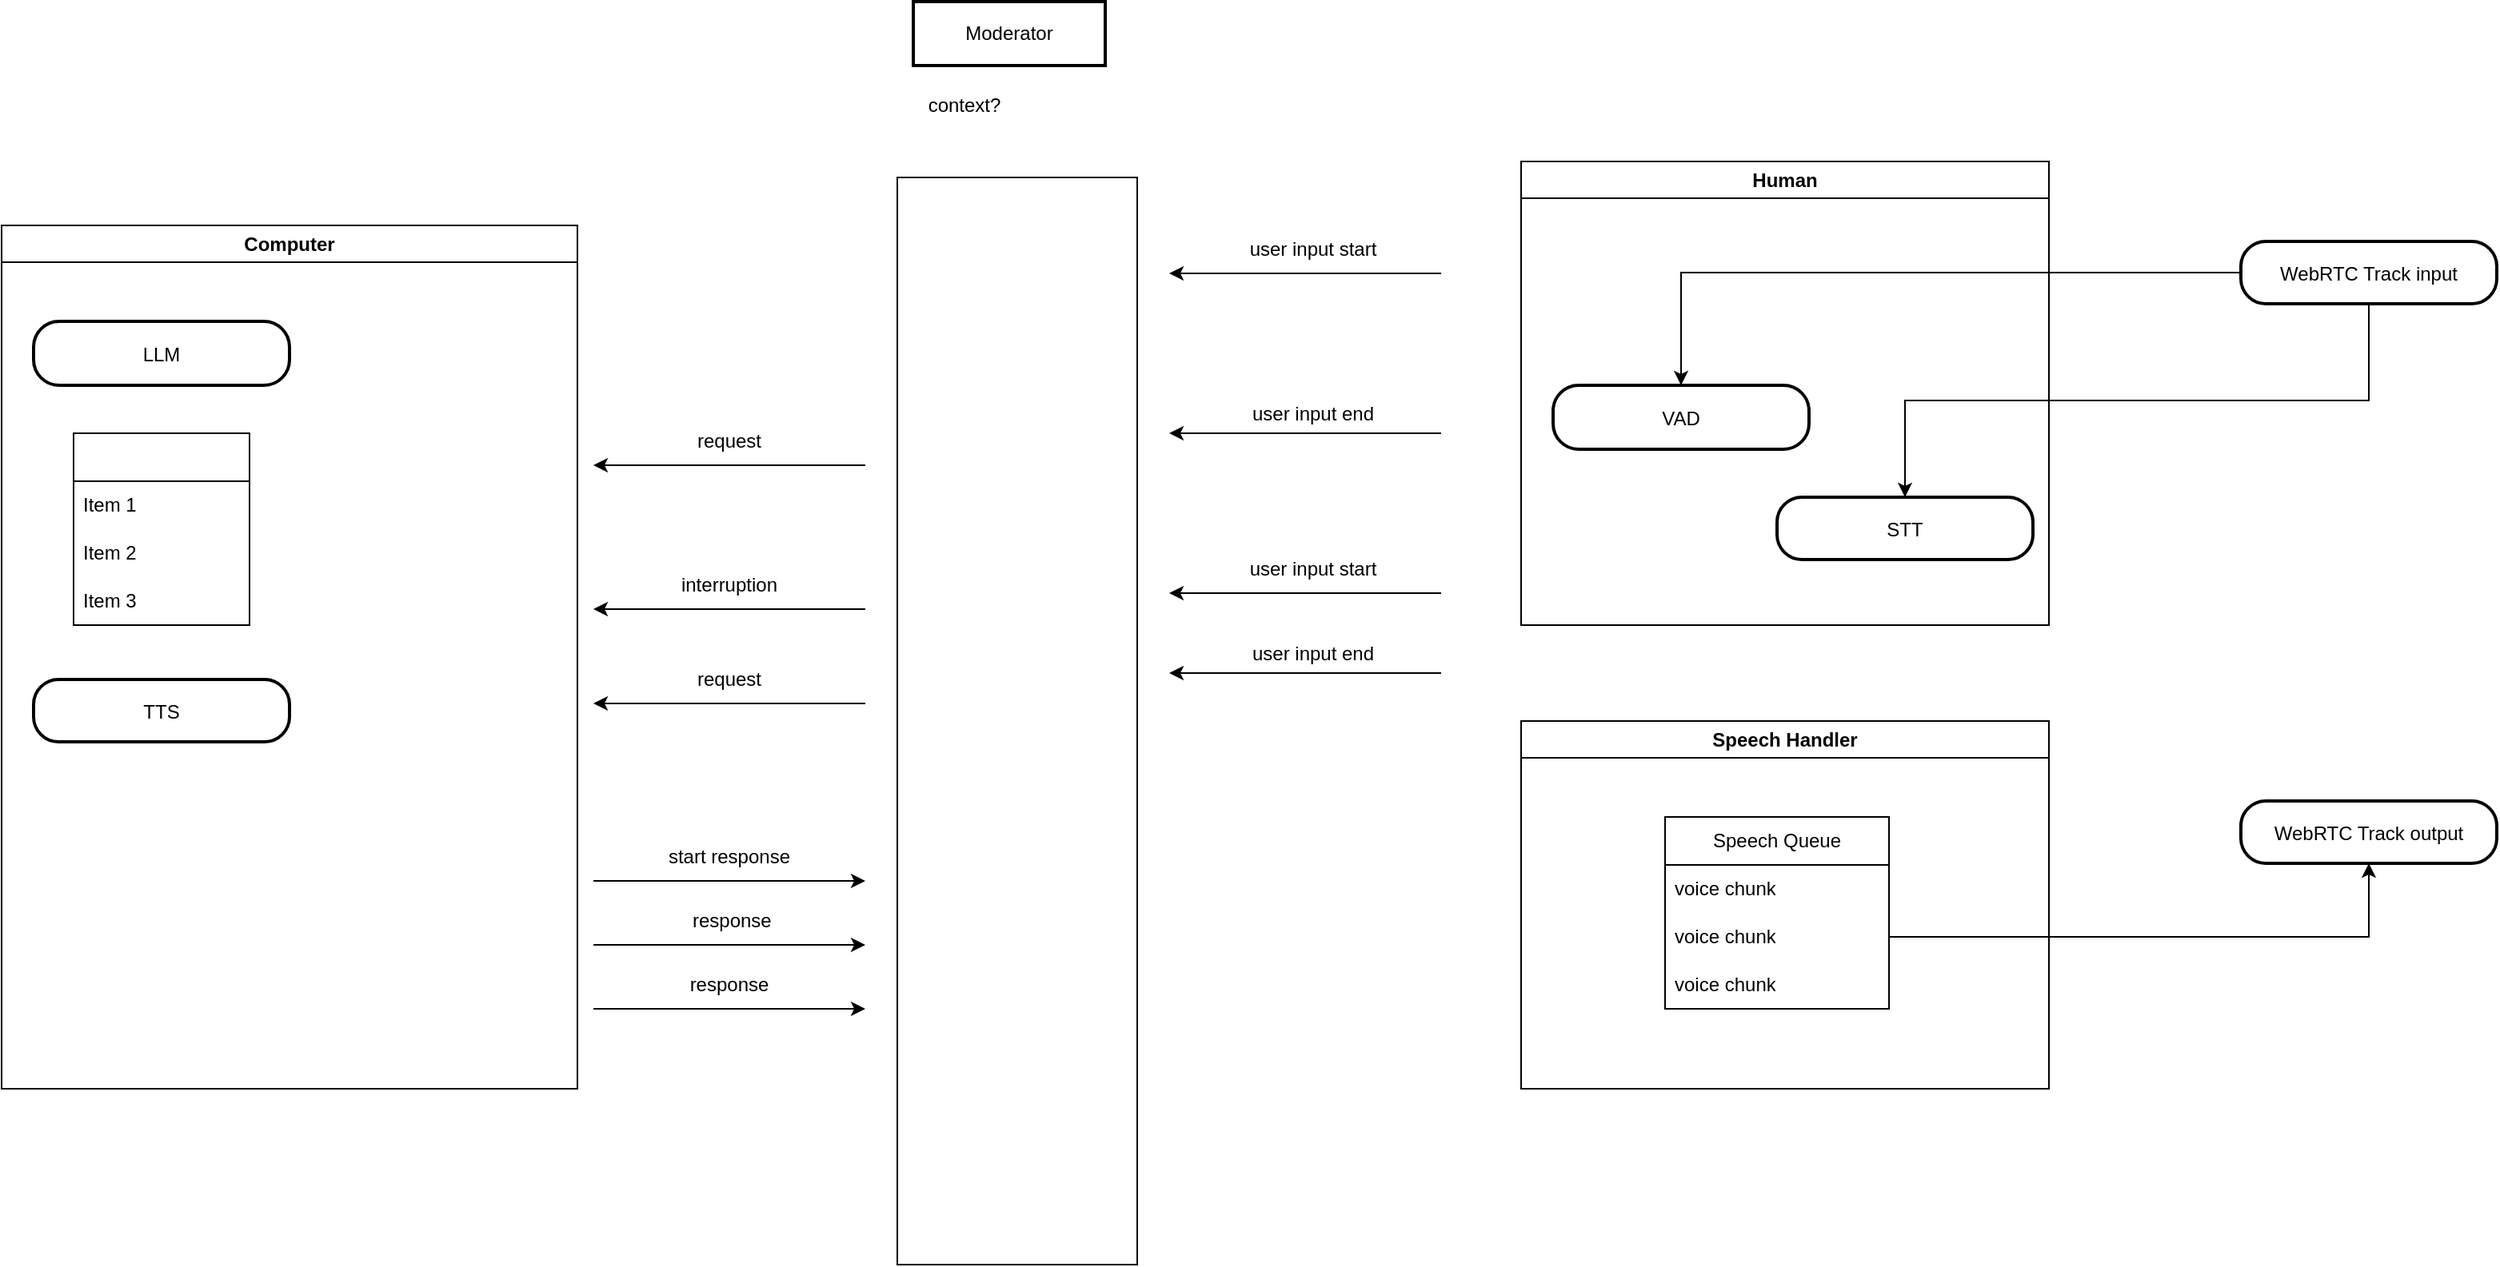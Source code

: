 <mxfile version="25.0.3">
  <diagram name="Page-1" id="4L8hDgSXuP_3zJ9AoqG_">
    <mxGraphModel dx="2074" dy="1155" grid="1" gridSize="10" guides="1" tooltips="1" connect="1" arrows="1" fold="1" page="1" pageScale="1" pageWidth="2339" pageHeight="3300" math="0" shadow="0">
      <root>
        <mxCell id="0" />
        <mxCell id="1" parent="0" />
        <mxCell id="2" value="Moderator" style="whiteSpace=wrap;strokeWidth=2;" parent="1" vertex="1">
          <mxGeometry x="1010" y="500" width="120" height="40" as="geometry" />
        </mxCell>
        <mxCell id="_-VSHgXx-uOGRstVvk3z-15" value="Human" style="swimlane;whiteSpace=wrap;html=1;" vertex="1" parent="1">
          <mxGeometry x="1390" y="600" width="330" height="290" as="geometry">
            <mxRectangle x="940" y="100" width="140" height="30" as="alternateBounds" />
          </mxGeometry>
        </mxCell>
        <mxCell id="_-VSHgXx-uOGRstVvk3z-13" value="VAD" style="rounded=1;arcSize=40;strokeWidth=2" vertex="1" parent="_-VSHgXx-uOGRstVvk3z-15">
          <mxGeometry x="20" y="140" width="160" height="40" as="geometry" />
        </mxCell>
        <mxCell id="_-VSHgXx-uOGRstVvk3z-14" value="STT" style="rounded=1;arcSize=40;strokeWidth=2" vertex="1" parent="_-VSHgXx-uOGRstVvk3z-15">
          <mxGeometry x="160" y="210" width="160" height="39" as="geometry" />
        </mxCell>
        <mxCell id="_-VSHgXx-uOGRstVvk3z-17" value="Computer" style="swimlane;whiteSpace=wrap;html=1;" vertex="1" parent="1">
          <mxGeometry x="440" y="640" width="360" height="540" as="geometry">
            <mxRectangle x="940" y="100" width="140" height="30" as="alternateBounds" />
          </mxGeometry>
        </mxCell>
        <mxCell id="_-VSHgXx-uOGRstVvk3z-18" value="LLM" style="rounded=1;arcSize=40;strokeWidth=2" vertex="1" parent="_-VSHgXx-uOGRstVvk3z-17">
          <mxGeometry x="20" y="60" width="160" height="40" as="geometry" />
        </mxCell>
        <mxCell id="_-VSHgXx-uOGRstVvk3z-19" value="TTS" style="rounded=1;arcSize=40;strokeWidth=2" vertex="1" parent="_-VSHgXx-uOGRstVvk3z-17">
          <mxGeometry x="20" y="284" width="160" height="39" as="geometry" />
        </mxCell>
        <mxCell id="_-VSHgXx-uOGRstVvk3z-23" value="" style="swimlane;fontStyle=0;childLayout=stackLayout;horizontal=1;startSize=30;horizontalStack=0;resizeParent=1;resizeParentMax=0;resizeLast=0;collapsible=1;marginBottom=0;whiteSpace=wrap;html=1;" vertex="1" parent="_-VSHgXx-uOGRstVvk3z-17">
          <mxGeometry x="45" y="130" width="110" height="120" as="geometry" />
        </mxCell>
        <mxCell id="_-VSHgXx-uOGRstVvk3z-24" value="Item 1" style="text;strokeColor=none;fillColor=none;align=left;verticalAlign=middle;spacingLeft=4;spacingRight=4;overflow=hidden;points=[[0,0.5],[1,0.5]];portConstraint=eastwest;rotatable=0;whiteSpace=wrap;html=1;" vertex="1" parent="_-VSHgXx-uOGRstVvk3z-23">
          <mxGeometry y="30" width="110" height="30" as="geometry" />
        </mxCell>
        <mxCell id="_-VSHgXx-uOGRstVvk3z-25" value="Item 2" style="text;strokeColor=none;fillColor=none;align=left;verticalAlign=middle;spacingLeft=4;spacingRight=4;overflow=hidden;points=[[0,0.5],[1,0.5]];portConstraint=eastwest;rotatable=0;whiteSpace=wrap;html=1;" vertex="1" parent="_-VSHgXx-uOGRstVvk3z-23">
          <mxGeometry y="60" width="110" height="30" as="geometry" />
        </mxCell>
        <mxCell id="_-VSHgXx-uOGRstVvk3z-26" value="Item 3" style="text;strokeColor=none;fillColor=none;align=left;verticalAlign=middle;spacingLeft=4;spacingRight=4;overflow=hidden;points=[[0,0.5],[1,0.5]];portConstraint=eastwest;rotatable=0;whiteSpace=wrap;html=1;" vertex="1" parent="_-VSHgXx-uOGRstVvk3z-23">
          <mxGeometry y="90" width="110" height="30" as="geometry" />
        </mxCell>
        <mxCell id="_-VSHgXx-uOGRstVvk3z-21" value="" style="rounded=0;whiteSpace=wrap;html=1;" vertex="1" parent="1">
          <mxGeometry x="1000" y="610" width="150" height="680" as="geometry" />
        </mxCell>
        <mxCell id="_-VSHgXx-uOGRstVvk3z-22" value="" style="endArrow=classic;html=1;rounded=0;" edge="1" parent="1">
          <mxGeometry width="50" height="50" relative="1" as="geometry">
            <mxPoint x="980" y="790" as="sourcePoint" />
            <mxPoint x="810" y="790" as="targetPoint" />
          </mxGeometry>
        </mxCell>
        <mxCell id="_-VSHgXx-uOGRstVvk3z-27" value="" style="endArrow=classic;html=1;rounded=0;" edge="1" parent="1">
          <mxGeometry width="50" height="50" relative="1" as="geometry">
            <mxPoint x="1340" y="670" as="sourcePoint" />
            <mxPoint x="1170" y="670" as="targetPoint" />
          </mxGeometry>
        </mxCell>
        <mxCell id="_-VSHgXx-uOGRstVvk3z-29" value="user input start" style="text;html=1;align=center;verticalAlign=middle;whiteSpace=wrap;rounded=0;" vertex="1" parent="1">
          <mxGeometry x="1210" y="640" width="100" height="30" as="geometry" />
        </mxCell>
        <mxCell id="_-VSHgXx-uOGRstVvk3z-30" value="request" style="text;html=1;align=center;verticalAlign=middle;whiteSpace=wrap;rounded=0;" vertex="1" parent="1">
          <mxGeometry x="840" y="760" width="110" height="30" as="geometry" />
        </mxCell>
        <mxCell id="_-VSHgXx-uOGRstVvk3z-32" value="" style="endArrow=classic;html=1;rounded=0;" edge="1" parent="1">
          <mxGeometry width="50" height="50" relative="1" as="geometry">
            <mxPoint x="1340" y="770" as="sourcePoint" />
            <mxPoint x="1170" y="770" as="targetPoint" />
          </mxGeometry>
        </mxCell>
        <mxCell id="_-VSHgXx-uOGRstVvk3z-33" value="user input end&lt;div&gt;&lt;br&gt;&lt;/div&gt;" style="text;html=1;align=center;verticalAlign=middle;whiteSpace=wrap;rounded=0;" vertex="1" parent="1">
          <mxGeometry x="1210" y="750" width="100" height="30" as="geometry" />
        </mxCell>
        <mxCell id="_-VSHgXx-uOGRstVvk3z-35" value="" style="endArrow=classic;html=1;rounded=0;" edge="1" parent="1">
          <mxGeometry width="50" height="50" relative="1" as="geometry">
            <mxPoint x="1340" y="870" as="sourcePoint" />
            <mxPoint x="1170" y="870" as="targetPoint" />
          </mxGeometry>
        </mxCell>
        <mxCell id="_-VSHgXx-uOGRstVvk3z-36" value="user input start" style="text;html=1;align=center;verticalAlign=middle;whiteSpace=wrap;rounded=0;" vertex="1" parent="1">
          <mxGeometry x="1210" y="840" width="100" height="30" as="geometry" />
        </mxCell>
        <mxCell id="_-VSHgXx-uOGRstVvk3z-37" value="context?" style="text;html=1;align=center;verticalAlign=middle;whiteSpace=wrap;rounded=0;" vertex="1" parent="1">
          <mxGeometry x="987" y="550" width="110" height="30" as="geometry" />
        </mxCell>
        <mxCell id="_-VSHgXx-uOGRstVvk3z-38" value="" style="endArrow=classic;html=1;rounded=0;" edge="1" parent="1">
          <mxGeometry width="50" height="50" relative="1" as="geometry">
            <mxPoint x="980" y="880" as="sourcePoint" />
            <mxPoint x="810" y="880" as="targetPoint" />
          </mxGeometry>
        </mxCell>
        <mxCell id="_-VSHgXx-uOGRstVvk3z-39" value="interruption" style="text;html=1;align=center;verticalAlign=middle;whiteSpace=wrap;rounded=0;" vertex="1" parent="1">
          <mxGeometry x="840" y="850" width="110" height="30" as="geometry" />
        </mxCell>
        <mxCell id="_-VSHgXx-uOGRstVvk3z-40" value="" style="endArrow=classic;html=1;rounded=0;" edge="1" parent="1">
          <mxGeometry width="50" height="50" relative="1" as="geometry">
            <mxPoint x="980" y="939" as="sourcePoint" />
            <mxPoint x="810" y="939" as="targetPoint" />
          </mxGeometry>
        </mxCell>
        <mxCell id="_-VSHgXx-uOGRstVvk3z-41" value="request" style="text;html=1;align=center;verticalAlign=middle;whiteSpace=wrap;rounded=0;" vertex="1" parent="1">
          <mxGeometry x="840" y="909" width="110" height="30" as="geometry" />
        </mxCell>
        <mxCell id="_-VSHgXx-uOGRstVvk3z-42" value="" style="endArrow=classic;html=1;rounded=0;" edge="1" parent="1">
          <mxGeometry width="50" height="50" relative="1" as="geometry">
            <mxPoint x="1340" y="920" as="sourcePoint" />
            <mxPoint x="1170" y="920" as="targetPoint" />
          </mxGeometry>
        </mxCell>
        <mxCell id="_-VSHgXx-uOGRstVvk3z-43" value="user input end&lt;div&gt;&lt;br&gt;&lt;/div&gt;" style="text;html=1;align=center;verticalAlign=middle;whiteSpace=wrap;rounded=0;" vertex="1" parent="1">
          <mxGeometry x="1210" y="900" width="100" height="30" as="geometry" />
        </mxCell>
        <mxCell id="_-VSHgXx-uOGRstVvk3z-44" value="" style="endArrow=none;html=1;rounded=0;startArrow=classic;startFill=1;endFill=0;" edge="1" parent="1">
          <mxGeometry width="50" height="50" relative="1" as="geometry">
            <mxPoint x="980" y="1050" as="sourcePoint" />
            <mxPoint x="810" y="1050" as="targetPoint" />
          </mxGeometry>
        </mxCell>
        <mxCell id="_-VSHgXx-uOGRstVvk3z-45" value="start response" style="text;html=1;align=center;verticalAlign=middle;whiteSpace=wrap;rounded=0;" vertex="1" parent="1">
          <mxGeometry x="840" y="1020" width="110" height="30" as="geometry" />
        </mxCell>
        <mxCell id="_-VSHgXx-uOGRstVvk3z-48" value="" style="endArrow=none;html=1;rounded=0;startArrow=classic;startFill=1;endFill=0;" edge="1" parent="1">
          <mxGeometry width="50" height="50" relative="1" as="geometry">
            <mxPoint x="980" y="1090" as="sourcePoint" />
            <mxPoint x="810" y="1090" as="targetPoint" />
          </mxGeometry>
        </mxCell>
        <mxCell id="_-VSHgXx-uOGRstVvk3z-49" value="&amp;nbsp;response" style="text;html=1;align=center;verticalAlign=middle;whiteSpace=wrap;rounded=0;" vertex="1" parent="1">
          <mxGeometry x="840" y="1060" width="110" height="30" as="geometry" />
        </mxCell>
        <mxCell id="_-VSHgXx-uOGRstVvk3z-50" value="" style="endArrow=none;html=1;rounded=0;startArrow=classic;startFill=1;endFill=0;" edge="1" parent="1">
          <mxGeometry width="50" height="50" relative="1" as="geometry">
            <mxPoint x="980" y="1130" as="sourcePoint" />
            <mxPoint x="810" y="1130" as="targetPoint" />
          </mxGeometry>
        </mxCell>
        <mxCell id="_-VSHgXx-uOGRstVvk3z-51" value="response" style="text;html=1;align=center;verticalAlign=middle;whiteSpace=wrap;rounded=0;" vertex="1" parent="1">
          <mxGeometry x="840" y="1100" width="110" height="30" as="geometry" />
        </mxCell>
        <mxCell id="_-VSHgXx-uOGRstVvk3z-57" value="WebRTC Track output" style="rounded=1;arcSize=40;strokeWidth=2" vertex="1" parent="1">
          <mxGeometry x="1840" y="1000" width="160" height="39" as="geometry" />
        </mxCell>
        <mxCell id="_-VSHgXx-uOGRstVvk3z-52" value="WebRTC Track input" style="rounded=1;arcSize=40;strokeWidth=2" vertex="1" parent="1">
          <mxGeometry x="1840" y="650" width="160" height="39" as="geometry" />
        </mxCell>
        <mxCell id="_-VSHgXx-uOGRstVvk3z-53" style="edgeStyle=orthogonalEdgeStyle;rounded=0;orthogonalLoop=1;jettySize=auto;html=1;exitX=0;exitY=0.5;exitDx=0;exitDy=0;entryX=0.5;entryY=0;entryDx=0;entryDy=0;" edge="1" parent="1" source="_-VSHgXx-uOGRstVvk3z-52" target="_-VSHgXx-uOGRstVvk3z-13">
          <mxGeometry relative="1" as="geometry" />
        </mxCell>
        <mxCell id="_-VSHgXx-uOGRstVvk3z-56" style="edgeStyle=orthogonalEdgeStyle;rounded=0;orthogonalLoop=1;jettySize=auto;html=1;exitX=0.5;exitY=1;exitDx=0;exitDy=0;entryX=0.5;entryY=0;entryDx=0;entryDy=0;" edge="1" parent="1" source="_-VSHgXx-uOGRstVvk3z-52" target="_-VSHgXx-uOGRstVvk3z-14">
          <mxGeometry relative="1" as="geometry" />
        </mxCell>
        <mxCell id="_-VSHgXx-uOGRstVvk3z-58" value="Speech Handler" style="swimlane;whiteSpace=wrap;html=1;" vertex="1" parent="1">
          <mxGeometry x="1390" y="950" width="330" height="230" as="geometry" />
        </mxCell>
        <mxCell id="_-VSHgXx-uOGRstVvk3z-60" value="Speech Queue" style="swimlane;fontStyle=0;childLayout=stackLayout;horizontal=1;startSize=30;horizontalStack=0;resizeParent=1;resizeParentMax=0;resizeLast=0;collapsible=1;marginBottom=0;whiteSpace=wrap;html=1;" vertex="1" parent="_-VSHgXx-uOGRstVvk3z-58">
          <mxGeometry x="90" y="60" width="140" height="120" as="geometry" />
        </mxCell>
        <mxCell id="_-VSHgXx-uOGRstVvk3z-61" value="voice chunk" style="text;strokeColor=none;fillColor=none;align=left;verticalAlign=middle;spacingLeft=4;spacingRight=4;overflow=hidden;points=[[0,0.5],[1,0.5]];portConstraint=eastwest;rotatable=0;whiteSpace=wrap;html=1;" vertex="1" parent="_-VSHgXx-uOGRstVvk3z-60">
          <mxGeometry y="30" width="140" height="30" as="geometry" />
        </mxCell>
        <mxCell id="_-VSHgXx-uOGRstVvk3z-62" value="voice&amp;nbsp;chunk" style="text;strokeColor=none;fillColor=none;align=left;verticalAlign=middle;spacingLeft=4;spacingRight=4;overflow=hidden;points=[[0,0.5],[1,0.5]];portConstraint=eastwest;rotatable=0;whiteSpace=wrap;html=1;" vertex="1" parent="_-VSHgXx-uOGRstVvk3z-60">
          <mxGeometry y="60" width="140" height="30" as="geometry" />
        </mxCell>
        <mxCell id="_-VSHgXx-uOGRstVvk3z-63" value="voice&amp;nbsp;chunk" style="text;strokeColor=none;fillColor=none;align=left;verticalAlign=middle;spacingLeft=4;spacingRight=4;overflow=hidden;points=[[0,0.5],[1,0.5]];portConstraint=eastwest;rotatable=0;whiteSpace=wrap;html=1;" vertex="1" parent="_-VSHgXx-uOGRstVvk3z-60">
          <mxGeometry y="90" width="140" height="30" as="geometry" />
        </mxCell>
        <mxCell id="_-VSHgXx-uOGRstVvk3z-66" style="edgeStyle=orthogonalEdgeStyle;rounded=0;orthogonalLoop=1;jettySize=auto;html=1;exitX=1;exitY=0.5;exitDx=0;exitDy=0;entryX=0.5;entryY=1;entryDx=0;entryDy=0;" edge="1" parent="1" source="_-VSHgXx-uOGRstVvk3z-62" target="_-VSHgXx-uOGRstVvk3z-57">
          <mxGeometry relative="1" as="geometry" />
        </mxCell>
      </root>
    </mxGraphModel>
  </diagram>
</mxfile>
